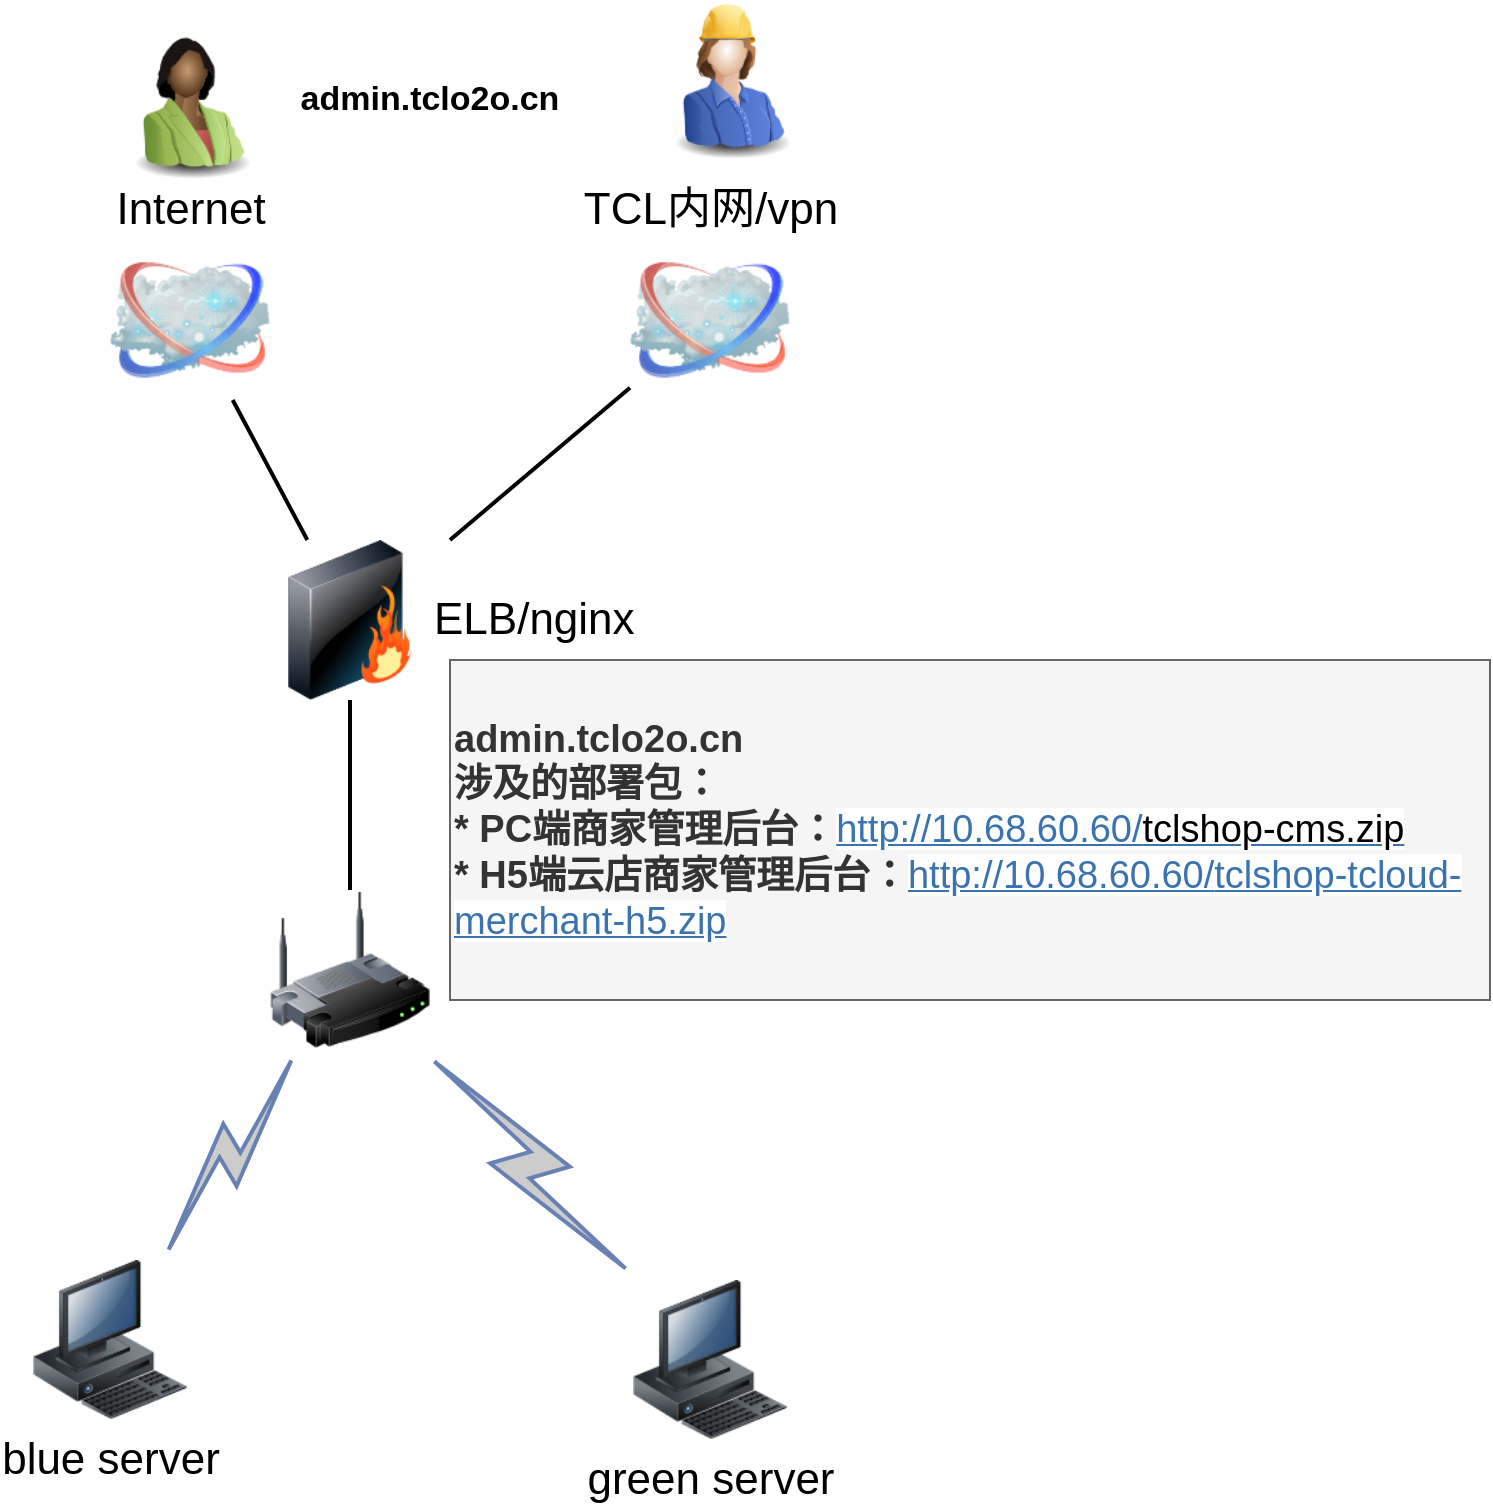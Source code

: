 <mxfile version="14.8.4" type="github">
  <diagram name="Page-1" id="55a83fd1-7818-8e21-69c5-c3457e3827bb">
    <mxGraphModel dx="2031" dy="1089" grid="1" gridSize="10" guides="1" tooltips="1" connect="1" arrows="1" fold="1" page="1" pageScale="1" pageWidth="1100" pageHeight="850" background="none" math="0" shadow="0">
      <root>
        <mxCell id="0" />
        <mxCell id="1" parent="0" />
        <mxCell id="69ecfefc5c41e42c-18" style="edgeStyle=none;rounded=0;html=1;labelBackgroundColor=none;endArrow=none;strokeWidth=2;fontFamily=Verdana;fontSize=22" parent="1" source="69ecfefc5c41e42c-1" target="69ecfefc5c41e42c-3" edge="1">
          <mxGeometry relative="1" as="geometry" />
        </mxCell>
        <mxCell id="69ecfefc5c41e42c-1" value="" style="image;html=1;labelBackgroundColor=#ffffff;image=img/lib/clip_art/networking/Wireless_Router_128x128.png;rounded=1;shadow=0;comic=0;strokeWidth=2;fontSize=22" parent="1" vertex="1">
          <mxGeometry x="470" y="465" width="80" height="80" as="geometry" />
        </mxCell>
        <mxCell id="69ecfefc5c41e42c-2" value="Internet" style="image;html=1;labelBackgroundColor=#ffffff;image=img/lib/clip_art/networking/Cloud_128x128.png;rounded=1;shadow=0;comic=0;strokeWidth=2;fontSize=22;labelPosition=center;verticalLabelPosition=top;align=center;verticalAlign=bottom;" parent="1" vertex="1">
          <mxGeometry x="390" y="140" width="80" height="80" as="geometry" />
        </mxCell>
        <mxCell id="69ecfefc5c41e42c-19" style="edgeStyle=none;rounded=0;html=1;labelBackgroundColor=none;endArrow=none;strokeWidth=2;fontFamily=Verdana;fontSize=22" parent="1" source="69ecfefc5c41e42c-3" target="69ecfefc5c41e42c-2" edge="1">
          <mxGeometry relative="1" as="geometry" />
        </mxCell>
        <mxCell id="69ecfefc5c41e42c-3" value="ELB/nginx" style="image;html=1;labelBackgroundColor=#ffffff;image=img/lib/clip_art/networking/Firewall_128x128.png;rounded=1;shadow=0;comic=0;strokeWidth=2;fontSize=22;labelPosition=right;verticalLabelPosition=middle;align=left;verticalAlign=middle;" parent="1" vertex="1">
          <mxGeometry x="470" y="290" width="80" height="80" as="geometry" />
        </mxCell>
        <mxCell id="69ecfefc5c41e42c-7" value="blue server" style="image;html=1;labelBackgroundColor=#ffffff;image=img/lib/clip_art/computers/Workstation_128x128.png;rounded=1;shadow=0;comic=0;strokeWidth=2;fontSize=22" parent="1" vertex="1">
          <mxGeometry x="350" y="650" width="80" height="80" as="geometry" />
        </mxCell>
        <mxCell id="69ecfefc5c41e42c-15" value="" style="html=1;fillColor=#CCCCCC;strokeColor=#6881B3;gradientColor=none;gradientDirection=north;strokeWidth=2;shape=mxgraph.networks.comm_link_edge;html=1;labelBackgroundColor=none;endArrow=none;fontFamily=Verdana;fontSize=22;fontColor=#000000;" parent="1" source="69ecfefc5c41e42c-7" target="69ecfefc5c41e42c-1" edge="1">
          <mxGeometry width="100" height="100" relative="1" as="geometry">
            <mxPoint x="350" y="511.957" as="sourcePoint" />
            <mxPoint x="500" y="538.043" as="targetPoint" />
          </mxGeometry>
        </mxCell>
        <mxCell id="69ecfefc5c41e42c-16" value="" style="html=1;fillColor=#CCCCCC;strokeColor=#6881B3;gradientColor=none;gradientDirection=north;strokeWidth=2;shape=mxgraph.networks.comm_link_edge;html=1;labelBackgroundColor=none;endArrow=none;fontFamily=Verdana;fontSize=22;fontColor=#000000;" parent="1" source="fejxoq1fkT7behsS-5C_-8" target="69ecfefc5c41e42c-1" edge="1">
          <mxGeometry width="100" height="100" relative="1" as="geometry">
            <mxPoint x="800" y="579.697" as="sourcePoint" />
            <mxPoint x="510" y="548.043" as="targetPoint" />
          </mxGeometry>
        </mxCell>
        <mxCell id="fejxoq1fkT7behsS-5C_-1" value="" style="image;html=1;image=img/lib/clip_art/people/Suit_Woman_Green_Black_128x128.png" vertex="1" parent="1">
          <mxGeometry x="390" y="30" width="80" height="80" as="geometry" />
        </mxCell>
        <mxCell id="fejxoq1fkT7behsS-5C_-2" value="" style="image;html=1;image=img/lib/clip_art/people/Construction_Worker_Woman_128x128.png" vertex="1" parent="1">
          <mxGeometry x="660" y="20" width="80" height="80" as="geometry" />
        </mxCell>
        <mxCell id="fejxoq1fkT7behsS-5C_-3" value="TCL内网/vpn" style="image;html=1;labelBackgroundColor=#ffffff;image=img/lib/clip_art/networking/Cloud_128x128.png;rounded=1;shadow=0;comic=0;strokeWidth=2;fontSize=22;labelPosition=center;verticalLabelPosition=top;align=center;verticalAlign=bottom;" vertex="1" parent="1">
          <mxGeometry x="650" y="140" width="80" height="80" as="geometry" />
        </mxCell>
        <mxCell id="fejxoq1fkT7behsS-5C_-6" style="edgeStyle=none;rounded=0;html=1;labelBackgroundColor=none;endArrow=none;strokeWidth=2;fontFamily=Verdana;fontSize=22" edge="1" parent="1" target="fejxoq1fkT7behsS-5C_-3">
          <mxGeometry relative="1" as="geometry">
            <mxPoint x="560" y="290" as="sourcePoint" />
            <mxPoint x="520" y="230" as="targetPoint" />
          </mxGeometry>
        </mxCell>
        <mxCell id="fejxoq1fkT7behsS-5C_-7" value="admin.tclo2o.cn" style="text;html=1;strokeColor=none;fillColor=none;align=center;verticalAlign=middle;whiteSpace=wrap;rounded=0;fontStyle=1;fontSize=17;" vertex="1" parent="1">
          <mxGeometry x="470" y="60" width="160" height="20" as="geometry" />
        </mxCell>
        <mxCell id="fejxoq1fkT7behsS-5C_-8" value="green server" style="image;html=1;labelBackgroundColor=#ffffff;image=img/lib/clip_art/computers/Workstation_128x128.png;rounded=1;shadow=0;comic=0;strokeWidth=2;fontSize=22" vertex="1" parent="1">
          <mxGeometry x="650" y="660" width="80" height="80" as="geometry" />
        </mxCell>
        <mxCell id="fejxoq1fkT7behsS-5C_-12" value="admin.tclo2o.cn&lt;br style=&quot;font-size: 19px;&quot;&gt;涉及的部署包：&lt;br style=&quot;font-size: 19px;&quot;&gt;* PC端商家管理后台：&lt;a class=&quot;external-link&quot; href=&quot;http://10.68.60.60/tclshop-tcloud-merchant-h5.zip&quot; style=&quot;font-size: 19px; font-weight: normal; line-height: normal; background-color: rgb(255, 255, 255); color: rgb(59, 115, 175);&quot;&gt;http://10.68.60.60/&lt;span style=&quot;color: rgb(0, 0, 0); font-size: 19px;&quot;&gt;tclshop-cms.zip&lt;/span&gt;&lt;/a&gt;&lt;br style=&quot;font-size: 19px;&quot;&gt;* H5端云店商家管理后台：&lt;a class=&quot;external-link&quot; href=&quot;http://10.68.60.60/tclshop-tcloud-merchant-h5.zip&quot; style=&quot;font-size: 19px; font-weight: normal; line-height: normal; background-color: rgb(255, 255, 255); color: rgb(59, 115, 175);&quot;&gt;http://10.68.60.60/&lt;/a&gt;&lt;a class=&quot;external-link&quot; href=&quot;http://10.68.60.60/tclshop-tcloud-merchant-h5.zip&quot; style=&quot;font-size: 19px; font-weight: normal; line-height: normal; background-color: rgb(255, 255, 255); color: rgb(59, 115, 175);&quot;&gt;tclshop-tcloud-merchant-h5.zip&lt;/a&gt;" style="text;html=1;strokeColor=#666666;fillColor=#f5f5f5;align=left;verticalAlign=middle;whiteSpace=wrap;rounded=0;fontStyle=1;fontSize=19;fontColor=#333333;" vertex="1" parent="1">
          <mxGeometry x="560" y="350" width="520" height="170" as="geometry" />
        </mxCell>
      </root>
    </mxGraphModel>
  </diagram>
</mxfile>
